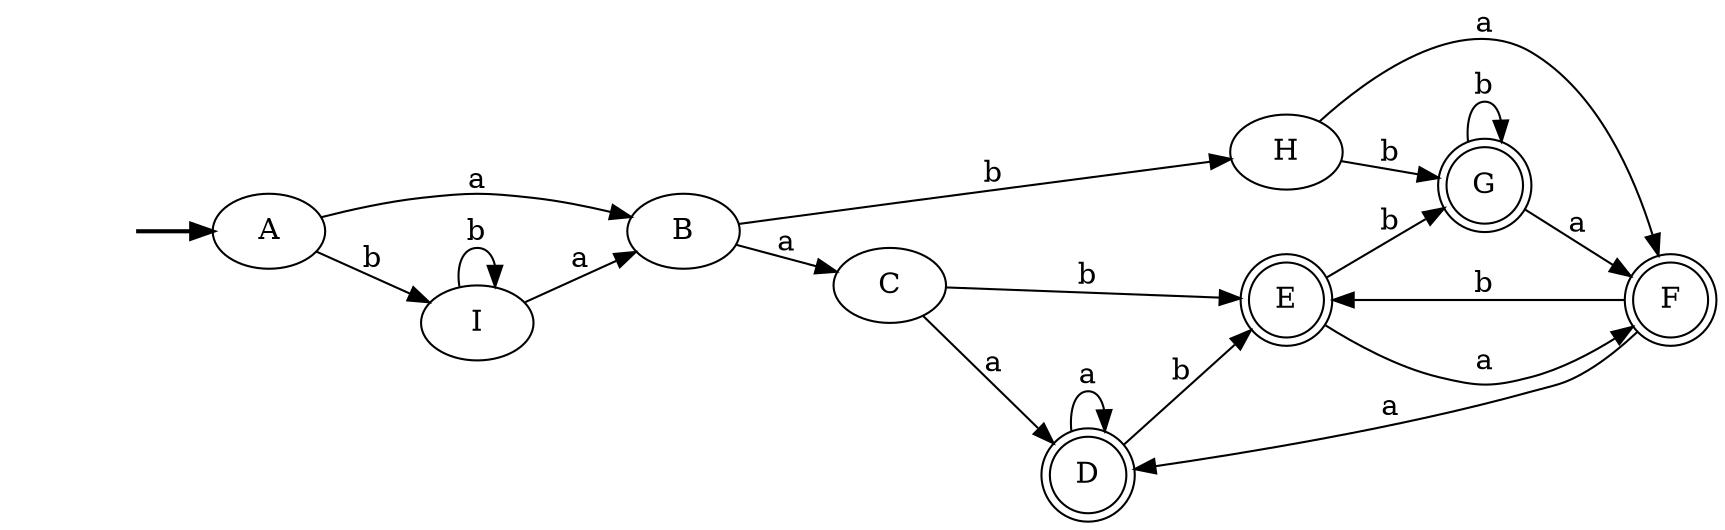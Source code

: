 digraph {
	fake [style=invisible]
	B
	G [shape=doublecircle]
	D [shape=doublecircle]
	C
	H
	A [root=true]
	F [shape=doublecircle]
	I
	E [shape=doublecircle]
	fake -> A [style=bold]
	E -> G [label=b]
	B -> H [label=b]
	C -> D [label=a]
	B -> C [label=a]
	H -> F [label=a]
	H -> G [label=b]
	F -> D [label=a]
	D -> E [label=b]
	E -> F [label=a]
	G -> F [label=a]
	G -> G [label=b]
	I -> B [label=a]
	C -> E [label=b]
	I -> I [label=b]
	F -> E [label=b]
	A -> I [label=b]
	A -> B [label=a]
	D -> D [label=a]
	rankdir=LR
}
